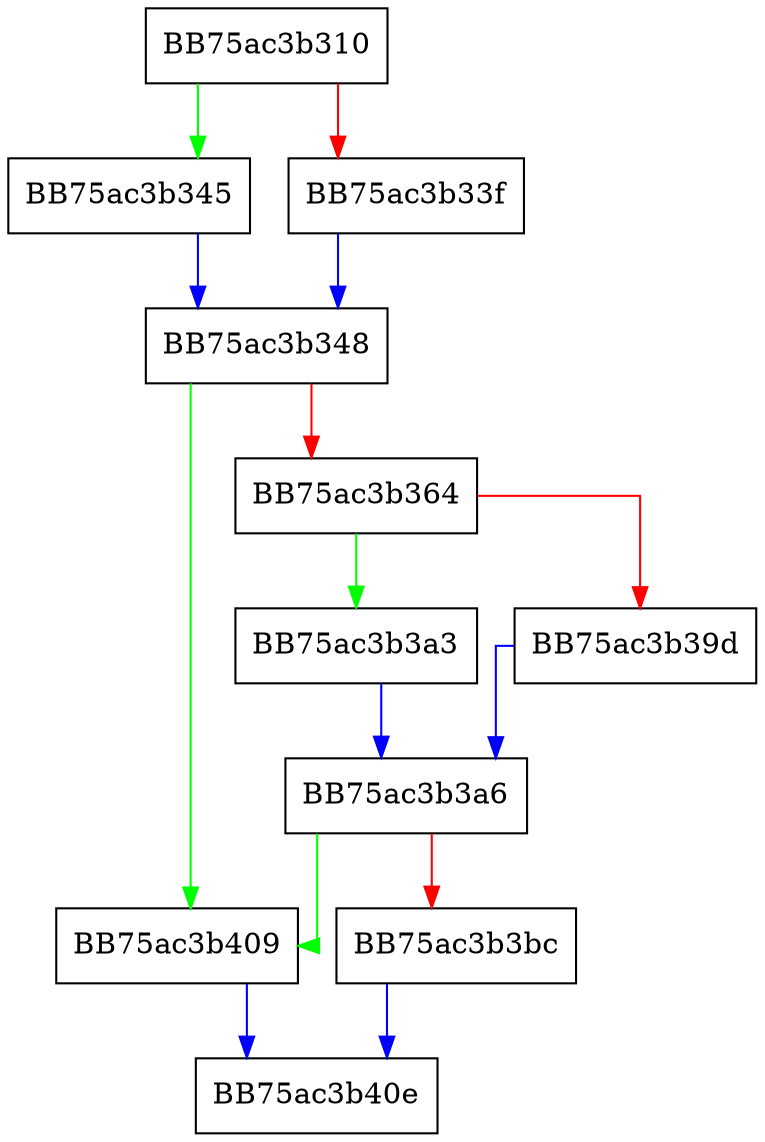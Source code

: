 digraph FindFirst {
  node [shape="box"];
  graph [splines=ortho];
  BB75ac3b310 -> BB75ac3b345 [color="green"];
  BB75ac3b310 -> BB75ac3b33f [color="red"];
  BB75ac3b33f -> BB75ac3b348 [color="blue"];
  BB75ac3b345 -> BB75ac3b348 [color="blue"];
  BB75ac3b348 -> BB75ac3b409 [color="green"];
  BB75ac3b348 -> BB75ac3b364 [color="red"];
  BB75ac3b364 -> BB75ac3b3a3 [color="green"];
  BB75ac3b364 -> BB75ac3b39d [color="red"];
  BB75ac3b39d -> BB75ac3b3a6 [color="blue"];
  BB75ac3b3a3 -> BB75ac3b3a6 [color="blue"];
  BB75ac3b3a6 -> BB75ac3b409 [color="green"];
  BB75ac3b3a6 -> BB75ac3b3bc [color="red"];
  BB75ac3b3bc -> BB75ac3b40e [color="blue"];
  BB75ac3b409 -> BB75ac3b40e [color="blue"];
}